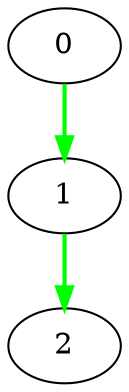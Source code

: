 digraph {
  0 [label="0", color=black];
  2 [label="2", color=black];
  1 -> 2 [label="", color=green, penwidth=2];
  1 [label="1", color=black];
  0 -> 1 [label="", color=green, penwidth=2];
}
